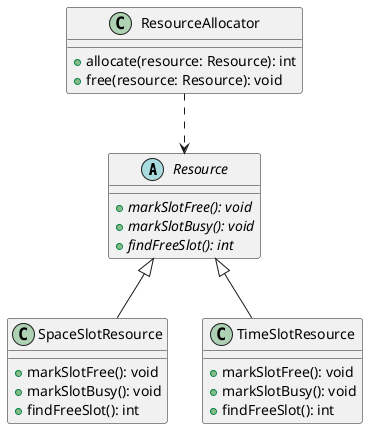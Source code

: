 @startuml

abstract class Resource {
    {abstract} +markSlotFree(): void
    {abstract} +markSlotBusy(): void
    {abstract} +findFreeSlot(): int
}

class ResourceAllocator {
    +allocate(resource: Resource): int
    +free(resource: Resource): void
}

class SpaceSlotResource {
    +markSlotFree(): void
    +markSlotBusy(): void
    +findFreeSlot(): int
}

class TimeSlotResource {
    +markSlotFree(): void
    +markSlotBusy(): void
    +findFreeSlot(): int
}

Resource <|-- SpaceSlotResource
Resource <|-- TimeSlotResource
ResourceAllocator ..> Resource
@enduml